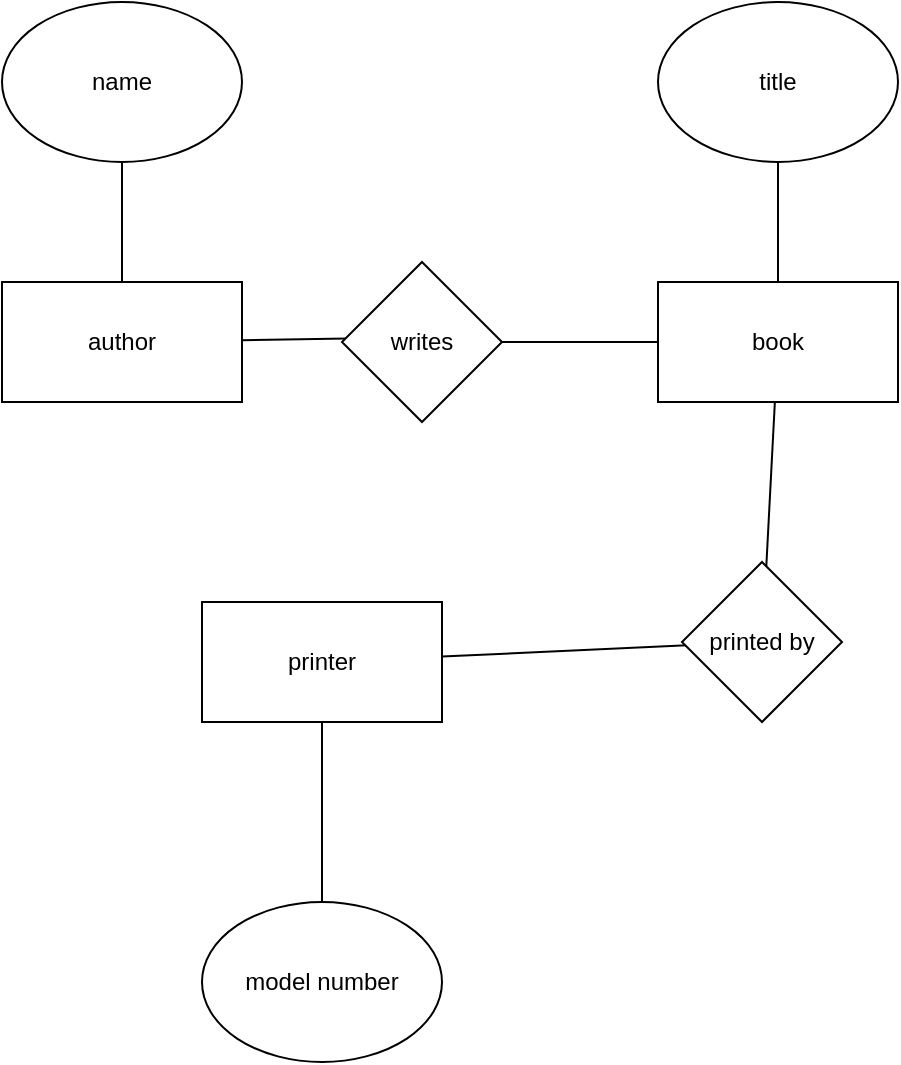 <mxfile>
    <diagram id="tFmI3OnJ1CwVR36vjJKV" name="Page-1">
        <mxGraphModel dx="443" dy="873" grid="1" gridSize="10" guides="1" tooltips="1" connect="1" arrows="1" fold="1" page="1" pageScale="1" pageWidth="850" pageHeight="1100" math="0" shadow="0">
            <root>
                <mxCell id="0"/>
                <mxCell id="1" parent="0"/>
                <mxCell id="7" style="edgeStyle=none;html=1;entryX=0.5;entryY=1;entryDx=0;entryDy=0;endArrow=none;endFill=0;" edge="1" parent="1" source="2" target="5">
                    <mxGeometry relative="1" as="geometry"/>
                </mxCell>
                <mxCell id="9" style="edgeStyle=none;html=1;entryX=0.13;entryY=0.477;entryDx=0;entryDy=0;entryPerimeter=0;endArrow=none;endFill=0;" edge="1" parent="1" source="2" target="4">
                    <mxGeometry relative="1" as="geometry"/>
                </mxCell>
                <mxCell id="2" value="author" style="rounded=0;whiteSpace=wrap;html=1;" vertex="1" parent="1">
                    <mxGeometry x="100" y="230" width="120" height="60" as="geometry"/>
                </mxCell>
                <mxCell id="8" style="edgeStyle=none;html=1;endArrow=none;endFill=0;" edge="1" parent="1" source="3" target="6">
                    <mxGeometry relative="1" as="geometry"/>
                </mxCell>
                <mxCell id="10" style="edgeStyle=none;html=1;endArrow=none;endFill=0;" edge="1" parent="1" source="3" target="4">
                    <mxGeometry relative="1" as="geometry"/>
                </mxCell>
                <mxCell id="13" style="edgeStyle=none;html=1;entryX=0.52;entryY=0.159;entryDx=0;entryDy=0;entryPerimeter=0;endArrow=none;endFill=0;" edge="1" parent="1" source="3" target="12">
                    <mxGeometry relative="1" as="geometry"/>
                </mxCell>
                <mxCell id="3" value="book" style="rounded=0;whiteSpace=wrap;html=1;" vertex="1" parent="1">
                    <mxGeometry x="428" y="230" width="120" height="60" as="geometry"/>
                </mxCell>
                <mxCell id="4" value="writes" style="rhombus;whiteSpace=wrap;html=1;" vertex="1" parent="1">
                    <mxGeometry x="270" y="220" width="80" height="80" as="geometry"/>
                </mxCell>
                <mxCell id="5" value="name" style="ellipse;whiteSpace=wrap;html=1;" vertex="1" parent="1">
                    <mxGeometry x="100" y="90" width="120" height="80" as="geometry"/>
                </mxCell>
                <mxCell id="6" value="title" style="ellipse;whiteSpace=wrap;html=1;" vertex="1" parent="1">
                    <mxGeometry x="428" y="90" width="120" height="80" as="geometry"/>
                </mxCell>
                <mxCell id="14" style="edgeStyle=none;html=1;entryX=0.134;entryY=0.516;entryDx=0;entryDy=0;entryPerimeter=0;endArrow=none;endFill=0;" edge="1" parent="1" source="11" target="12">
                    <mxGeometry relative="1" as="geometry"/>
                </mxCell>
                <mxCell id="16" style="edgeStyle=none;html=1;endArrow=none;endFill=0;" edge="1" parent="1" source="11" target="15">
                    <mxGeometry relative="1" as="geometry"/>
                </mxCell>
                <mxCell id="11" value="printer" style="rounded=0;whiteSpace=wrap;html=1;" vertex="1" parent="1">
                    <mxGeometry x="200" y="390" width="120" height="60" as="geometry"/>
                </mxCell>
                <mxCell id="12" value="printed by" style="rhombus;whiteSpace=wrap;html=1;" vertex="1" parent="1">
                    <mxGeometry x="440" y="370" width="80" height="80" as="geometry"/>
                </mxCell>
                <mxCell id="15" value="model number" style="ellipse;whiteSpace=wrap;html=1;" vertex="1" parent="1">
                    <mxGeometry x="200" y="540" width="120" height="80" as="geometry"/>
                </mxCell>
            </root>
        </mxGraphModel>
    </diagram>
</mxfile>